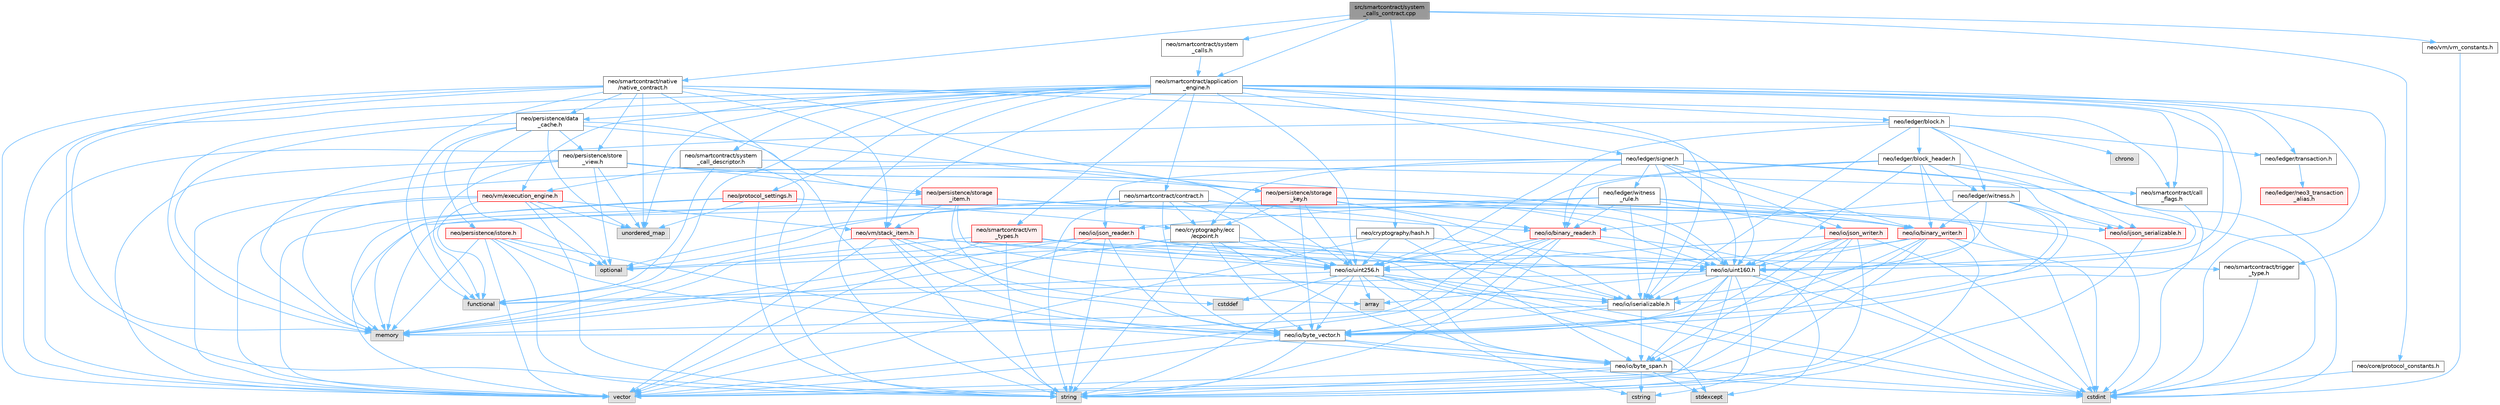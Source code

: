 digraph "src/smartcontract/system_calls_contract.cpp"
{
 // LATEX_PDF_SIZE
  bgcolor="transparent";
  edge [fontname=Helvetica,fontsize=10,labelfontname=Helvetica,labelfontsize=10];
  node [fontname=Helvetica,fontsize=10,shape=box,height=0.2,width=0.4];
  Node1 [id="Node000001",label="src/smartcontract/system\l_calls_contract.cpp",height=0.2,width=0.4,color="gray40", fillcolor="grey60", style="filled", fontcolor="black",tooltip=" "];
  Node1 -> Node2 [id="edge1_Node000001_Node000002",color="steelblue1",style="solid",tooltip=" "];
  Node2 [id="Node000002",label="neo/core/protocol_constants.h",height=0.2,width=0.4,color="grey40", fillcolor="white", style="filled",URL="$protocol__constants_8h.html",tooltip=" "];
  Node2 -> Node3 [id="edge2_Node000002_Node000003",color="steelblue1",style="solid",tooltip=" "];
  Node3 [id="Node000003",label="cstdint",height=0.2,width=0.4,color="grey60", fillcolor="#E0E0E0", style="filled",tooltip=" "];
  Node1 -> Node4 [id="edge3_Node000001_Node000004",color="steelblue1",style="solid",tooltip=" "];
  Node4 [id="Node000004",label="neo/cryptography/hash.h",height=0.2,width=0.4,color="grey40", fillcolor="white", style="filled",URL="$hash_8h.html",tooltip=" "];
  Node4 -> Node5 [id="edge4_Node000004_Node000005",color="steelblue1",style="solid",tooltip=" "];
  Node5 [id="Node000005",label="neo/io/byte_span.h",height=0.2,width=0.4,color="grey40", fillcolor="white", style="filled",URL="$io_2byte__span_8h.html",tooltip=" "];
  Node5 -> Node3 [id="edge5_Node000005_Node000003",color="steelblue1",style="solid",tooltip=" "];
  Node5 -> Node6 [id="edge6_Node000005_Node000006",color="steelblue1",style="solid",tooltip=" "];
  Node6 [id="Node000006",label="cstring",height=0.2,width=0.4,color="grey60", fillcolor="#E0E0E0", style="filled",tooltip=" "];
  Node5 -> Node7 [id="edge7_Node000005_Node000007",color="steelblue1",style="solid",tooltip=" "];
  Node7 [id="Node000007",label="stdexcept",height=0.2,width=0.4,color="grey60", fillcolor="#E0E0E0", style="filled",tooltip=" "];
  Node5 -> Node8 [id="edge8_Node000005_Node000008",color="steelblue1",style="solid",tooltip=" "];
  Node8 [id="Node000008",label="string",height=0.2,width=0.4,color="grey60", fillcolor="#E0E0E0", style="filled",tooltip=" "];
  Node5 -> Node9 [id="edge9_Node000005_Node000009",color="steelblue1",style="solid",tooltip=" "];
  Node9 [id="Node000009",label="vector",height=0.2,width=0.4,color="grey60", fillcolor="#E0E0E0", style="filled",tooltip=" "];
  Node4 -> Node10 [id="edge10_Node000004_Node000010",color="steelblue1",style="solid",tooltip=" "];
  Node10 [id="Node000010",label="neo/io/uint160.h",height=0.2,width=0.4,color="grey40", fillcolor="white", style="filled",URL="$uint160_8h.html",tooltip=" "];
  Node10 -> Node5 [id="edge11_Node000010_Node000005",color="steelblue1",style="solid",tooltip=" "];
  Node10 -> Node11 [id="edge12_Node000010_Node000011",color="steelblue1",style="solid",tooltip=" "];
  Node11 [id="Node000011",label="neo/io/byte_vector.h",height=0.2,width=0.4,color="grey40", fillcolor="white", style="filled",URL="$io_2byte__vector_8h.html",tooltip=" "];
  Node11 -> Node5 [id="edge13_Node000011_Node000005",color="steelblue1",style="solid",tooltip=" "];
  Node11 -> Node3 [id="edge14_Node000011_Node000003",color="steelblue1",style="solid",tooltip=" "];
  Node11 -> Node8 [id="edge15_Node000011_Node000008",color="steelblue1",style="solid",tooltip=" "];
  Node11 -> Node9 [id="edge16_Node000011_Node000009",color="steelblue1",style="solid",tooltip=" "];
  Node10 -> Node12 [id="edge17_Node000010_Node000012",color="steelblue1",style="solid",tooltip=" "];
  Node12 [id="Node000012",label="neo/io/iserializable.h",height=0.2,width=0.4,color="grey40", fillcolor="white", style="filled",URL="$iserializable_8h.html",tooltip=" "];
  Node12 -> Node5 [id="edge18_Node000012_Node000005",color="steelblue1",style="solid",tooltip=" "];
  Node12 -> Node11 [id="edge19_Node000012_Node000011",color="steelblue1",style="solid",tooltip=" "];
  Node12 -> Node13 [id="edge20_Node000012_Node000013",color="steelblue1",style="solid",tooltip=" "];
  Node13 [id="Node000013",label="memory",height=0.2,width=0.4,color="grey60", fillcolor="#E0E0E0", style="filled",tooltip=" "];
  Node10 -> Node14 [id="edge21_Node000010_Node000014",color="steelblue1",style="solid",tooltip=" "];
  Node14 [id="Node000014",label="array",height=0.2,width=0.4,color="grey60", fillcolor="#E0E0E0", style="filled",tooltip=" "];
  Node10 -> Node3 [id="edge22_Node000010_Node000003",color="steelblue1",style="solid",tooltip=" "];
  Node10 -> Node6 [id="edge23_Node000010_Node000006",color="steelblue1",style="solid",tooltip=" "];
  Node10 -> Node15 [id="edge24_Node000010_Node000015",color="steelblue1",style="solid",tooltip=" "];
  Node15 [id="Node000015",label="functional",height=0.2,width=0.4,color="grey60", fillcolor="#E0E0E0", style="filled",tooltip=" "];
  Node10 -> Node7 [id="edge25_Node000010_Node000007",color="steelblue1",style="solid",tooltip=" "];
  Node10 -> Node8 [id="edge26_Node000010_Node000008",color="steelblue1",style="solid",tooltip=" "];
  Node4 -> Node16 [id="edge27_Node000004_Node000016",color="steelblue1",style="solid",tooltip=" "];
  Node16 [id="Node000016",label="neo/io/uint256.h",height=0.2,width=0.4,color="grey40", fillcolor="white", style="filled",URL="$uint256_8h.html",tooltip=" "];
  Node16 -> Node5 [id="edge28_Node000016_Node000005",color="steelblue1",style="solid",tooltip=" "];
  Node16 -> Node11 [id="edge29_Node000016_Node000011",color="steelblue1",style="solid",tooltip=" "];
  Node16 -> Node12 [id="edge30_Node000016_Node000012",color="steelblue1",style="solid",tooltip=" "];
  Node16 -> Node14 [id="edge31_Node000016_Node000014",color="steelblue1",style="solid",tooltip=" "];
  Node16 -> Node17 [id="edge32_Node000016_Node000017",color="steelblue1",style="solid",tooltip=" "];
  Node17 [id="Node000017",label="cstddef",height=0.2,width=0.4,color="grey60", fillcolor="#E0E0E0", style="filled",tooltip=" "];
  Node16 -> Node3 [id="edge33_Node000016_Node000003",color="steelblue1",style="solid",tooltip=" "];
  Node16 -> Node6 [id="edge34_Node000016_Node000006",color="steelblue1",style="solid",tooltip=" "];
  Node16 -> Node15 [id="edge35_Node000016_Node000015",color="steelblue1",style="solid",tooltip=" "];
  Node16 -> Node7 [id="edge36_Node000016_Node000007",color="steelblue1",style="solid",tooltip=" "];
  Node16 -> Node8 [id="edge37_Node000016_Node000008",color="steelblue1",style="solid",tooltip=" "];
  Node4 -> Node18 [id="edge38_Node000004_Node000018",color="steelblue1",style="solid",tooltip=" "];
  Node18 [id="Node000018",label="optional",height=0.2,width=0.4,color="grey60", fillcolor="#E0E0E0", style="filled",tooltip=" "];
  Node4 -> Node9 [id="edge39_Node000004_Node000009",color="steelblue1",style="solid",tooltip=" "];
  Node1 -> Node19 [id="edge40_Node000001_Node000019",color="steelblue1",style="solid",tooltip=" "];
  Node19 [id="Node000019",label="neo/smartcontract/application\l_engine.h",height=0.2,width=0.4,color="grey40", fillcolor="white", style="filled",URL="$application__engine_8h.html",tooltip=" "];
  Node19 -> Node11 [id="edge41_Node000019_Node000011",color="steelblue1",style="solid",tooltip=" "];
  Node19 -> Node12 [id="edge42_Node000019_Node000012",color="steelblue1",style="solid",tooltip=" "];
  Node19 -> Node10 [id="edge43_Node000019_Node000010",color="steelblue1",style="solid",tooltip=" "];
  Node19 -> Node16 [id="edge44_Node000019_Node000016",color="steelblue1",style="solid",tooltip=" "];
  Node19 -> Node20 [id="edge45_Node000019_Node000020",color="steelblue1",style="solid",tooltip=" "];
  Node20 [id="Node000020",label="neo/ledger/block.h",height=0.2,width=0.4,color="grey40", fillcolor="white", style="filled",URL="$ledger_2block_8h.html",tooltip=" "];
  Node20 -> Node12 [id="edge46_Node000020_Node000012",color="steelblue1",style="solid",tooltip=" "];
  Node20 -> Node10 [id="edge47_Node000020_Node000010",color="steelblue1",style="solid",tooltip=" "];
  Node20 -> Node16 [id="edge48_Node000020_Node000016",color="steelblue1",style="solid",tooltip=" "];
  Node20 -> Node21 [id="edge49_Node000020_Node000021",color="steelblue1",style="solid",tooltip=" "];
  Node21 [id="Node000021",label="neo/ledger/block_header.h",height=0.2,width=0.4,color="grey40", fillcolor="white", style="filled",URL="$block__header_8h.html",tooltip=" "];
  Node21 -> Node22 [id="edge50_Node000021_Node000022",color="steelblue1",style="solid",tooltip=" "];
  Node22 [id="Node000022",label="neo/io/binary_reader.h",height=0.2,width=0.4,color="red", fillcolor="#FFF0F0", style="filled",URL="$binary__reader_8h.html",tooltip=" "];
  Node22 -> Node11 [id="edge51_Node000022_Node000011",color="steelblue1",style="solid",tooltip=" "];
  Node22 -> Node10 [id="edge52_Node000022_Node000010",color="steelblue1",style="solid",tooltip=" "];
  Node22 -> Node16 [id="edge53_Node000022_Node000016",color="steelblue1",style="solid",tooltip=" "];
  Node22 -> Node3 [id="edge54_Node000022_Node000003",color="steelblue1",style="solid",tooltip=" "];
  Node22 -> Node13 [id="edge55_Node000022_Node000013",color="steelblue1",style="solid",tooltip=" "];
  Node22 -> Node8 [id="edge56_Node000022_Node000008",color="steelblue1",style="solid",tooltip=" "];
  Node22 -> Node9 [id="edge57_Node000022_Node000009",color="steelblue1",style="solid",tooltip=" "];
  Node21 -> Node27 [id="edge58_Node000021_Node000027",color="steelblue1",style="solid",tooltip=" "];
  Node27 [id="Node000027",label="neo/io/binary_writer.h",height=0.2,width=0.4,color="red", fillcolor="#FFF0F0", style="filled",URL="$binary__writer_8h.html",tooltip=" "];
  Node27 -> Node5 [id="edge59_Node000027_Node000005",color="steelblue1",style="solid",tooltip=" "];
  Node27 -> Node11 [id="edge60_Node000027_Node000011",color="steelblue1",style="solid",tooltip=" "];
  Node27 -> Node10 [id="edge61_Node000027_Node000010",color="steelblue1",style="solid",tooltip=" "];
  Node27 -> Node16 [id="edge62_Node000027_Node000016",color="steelblue1",style="solid",tooltip=" "];
  Node27 -> Node3 [id="edge63_Node000027_Node000003",color="steelblue1",style="solid",tooltip=" "];
  Node27 -> Node8 [id="edge64_Node000027_Node000008",color="steelblue1",style="solid",tooltip=" "];
  Node27 -> Node9 [id="edge65_Node000027_Node000009",color="steelblue1",style="solid",tooltip=" "];
  Node21 -> Node29 [id="edge66_Node000021_Node000029",color="steelblue1",style="solid",tooltip=" "];
  Node29 [id="Node000029",label="neo/io/ijson_serializable.h",height=0.2,width=0.4,color="red", fillcolor="#FFF0F0", style="filled",URL="$ijson__serializable_8h.html",tooltip=" "];
  Node29 -> Node8 [id="edge67_Node000029_Node000008",color="steelblue1",style="solid",tooltip=" "];
  Node21 -> Node12 [id="edge68_Node000021_Node000012",color="steelblue1",style="solid",tooltip=" "];
  Node21 -> Node10 [id="edge69_Node000021_Node000010",color="steelblue1",style="solid",tooltip=" "];
  Node21 -> Node16 [id="edge70_Node000021_Node000016",color="steelblue1",style="solid",tooltip=" "];
  Node21 -> Node53 [id="edge71_Node000021_Node000053",color="steelblue1",style="solid",tooltip=" "];
  Node53 [id="Node000053",label="neo/ledger/witness.h",height=0.2,width=0.4,color="grey40", fillcolor="white", style="filled",URL="$ledger_2witness_8h.html",tooltip=" "];
  Node53 -> Node22 [id="edge72_Node000053_Node000022",color="steelblue1",style="solid",tooltip=" "];
  Node53 -> Node27 [id="edge73_Node000053_Node000027",color="steelblue1",style="solid",tooltip=" "];
  Node53 -> Node11 [id="edge74_Node000053_Node000011",color="steelblue1",style="solid",tooltip=" "];
  Node53 -> Node29 [id="edge75_Node000053_Node000029",color="steelblue1",style="solid",tooltip=" "];
  Node53 -> Node12 [id="edge76_Node000053_Node000012",color="steelblue1",style="solid",tooltip=" "];
  Node53 -> Node10 [id="edge77_Node000053_Node000010",color="steelblue1",style="solid",tooltip=" "];
  Node21 -> Node3 [id="edge78_Node000021_Node000003",color="steelblue1",style="solid",tooltip=" "];
  Node20 -> Node54 [id="edge79_Node000020_Node000054",color="steelblue1",style="solid",tooltip=" "];
  Node54 [id="Node000054",label="neo/ledger/transaction.h",height=0.2,width=0.4,color="grey40", fillcolor="white", style="filled",URL="$ledger_2transaction_8h.html",tooltip=" "];
  Node54 -> Node55 [id="edge80_Node000054_Node000055",color="steelblue1",style="solid",tooltip=" "];
  Node55 [id="Node000055",label="neo/ledger/neo3_transaction\l_alias.h",height=0.2,width=0.4,color="red", fillcolor="#FFF0F0", style="filled",URL="$neo3__transaction__alias_8h.html",tooltip=" "];
  Node20 -> Node53 [id="edge81_Node000020_Node000053",color="steelblue1",style="solid",tooltip=" "];
  Node20 -> Node68 [id="edge82_Node000020_Node000068",color="steelblue1",style="solid",tooltip=" "];
  Node68 [id="Node000068",label="chrono",height=0.2,width=0.4,color="grey60", fillcolor="#E0E0E0", style="filled",tooltip=" "];
  Node20 -> Node9 [id="edge83_Node000020_Node000009",color="steelblue1",style="solid",tooltip=" "];
  Node19 -> Node58 [id="edge84_Node000019_Node000058",color="steelblue1",style="solid",tooltip=" "];
  Node58 [id="Node000058",label="neo/ledger/signer.h",height=0.2,width=0.4,color="grey40", fillcolor="white", style="filled",URL="$signer_8h.html",tooltip=" "];
  Node58 -> Node59 [id="edge85_Node000058_Node000059",color="steelblue1",style="solid",tooltip=" "];
  Node59 [id="Node000059",label="neo/cryptography/ecc\l/ecpoint.h",height=0.2,width=0.4,color="grey40", fillcolor="white", style="filled",URL="$ecpoint_8h.html",tooltip=" "];
  Node59 -> Node5 [id="edge86_Node000059_Node000005",color="steelblue1",style="solid",tooltip=" "];
  Node59 -> Node11 [id="edge87_Node000059_Node000011",color="steelblue1",style="solid",tooltip=" "];
  Node59 -> Node12 [id="edge88_Node000059_Node000012",color="steelblue1",style="solid",tooltip=" "];
  Node59 -> Node16 [id="edge89_Node000059_Node000016",color="steelblue1",style="solid",tooltip=" "];
  Node59 -> Node13 [id="edge90_Node000059_Node000013",color="steelblue1",style="solid",tooltip=" "];
  Node59 -> Node8 [id="edge91_Node000059_Node000008",color="steelblue1",style="solid",tooltip=" "];
  Node58 -> Node22 [id="edge92_Node000058_Node000022",color="steelblue1",style="solid",tooltip=" "];
  Node58 -> Node27 [id="edge93_Node000058_Node000027",color="steelblue1",style="solid",tooltip=" "];
  Node58 -> Node29 [id="edge94_Node000058_Node000029",color="steelblue1",style="solid",tooltip=" "];
  Node58 -> Node12 [id="edge95_Node000058_Node000012",color="steelblue1",style="solid",tooltip=" "];
  Node58 -> Node60 [id="edge96_Node000058_Node000060",color="steelblue1",style="solid",tooltip=" "];
  Node60 [id="Node000060",label="neo/io/json_reader.h",height=0.2,width=0.4,color="red", fillcolor="#FFF0F0", style="filled",URL="$json__reader_8h.html",tooltip=" "];
  Node60 -> Node11 [id="edge97_Node000060_Node000011",color="steelblue1",style="solid",tooltip=" "];
  Node60 -> Node10 [id="edge98_Node000060_Node000010",color="steelblue1",style="solid",tooltip=" "];
  Node60 -> Node16 [id="edge99_Node000060_Node000016",color="steelblue1",style="solid",tooltip=" "];
  Node60 -> Node3 [id="edge100_Node000060_Node000003",color="steelblue1",style="solid",tooltip=" "];
  Node60 -> Node13 [id="edge101_Node000060_Node000013",color="steelblue1",style="solid",tooltip=" "];
  Node60 -> Node18 [id="edge102_Node000060_Node000018",color="steelblue1",style="solid",tooltip=" "];
  Node60 -> Node8 [id="edge103_Node000060_Node000008",color="steelblue1",style="solid",tooltip=" "];
  Node60 -> Node9 [id="edge104_Node000060_Node000009",color="steelblue1",style="solid",tooltip=" "];
  Node58 -> Node61 [id="edge105_Node000058_Node000061",color="steelblue1",style="solid",tooltip=" "];
  Node61 [id="Node000061",label="neo/io/json_writer.h",height=0.2,width=0.4,color="red", fillcolor="#FFF0F0", style="filled",URL="$json__writer_8h.html",tooltip=" "];
  Node61 -> Node5 [id="edge106_Node000061_Node000005",color="steelblue1",style="solid",tooltip=" "];
  Node61 -> Node11 [id="edge107_Node000061_Node000011",color="steelblue1",style="solid",tooltip=" "];
  Node61 -> Node10 [id="edge108_Node000061_Node000010",color="steelblue1",style="solid",tooltip=" "];
  Node61 -> Node16 [id="edge109_Node000061_Node000016",color="steelblue1",style="solid",tooltip=" "];
  Node61 -> Node3 [id="edge110_Node000061_Node000003",color="steelblue1",style="solid",tooltip=" "];
  Node61 -> Node8 [id="edge111_Node000061_Node000008",color="steelblue1",style="solid",tooltip=" "];
  Node61 -> Node9 [id="edge112_Node000061_Node000009",color="steelblue1",style="solid",tooltip=" "];
  Node58 -> Node10 [id="edge113_Node000058_Node000010",color="steelblue1",style="solid",tooltip=" "];
  Node58 -> Node62 [id="edge114_Node000058_Node000062",color="steelblue1",style="solid",tooltip=" "];
  Node62 [id="Node000062",label="neo/ledger/witness\l_rule.h",height=0.2,width=0.4,color="grey40", fillcolor="white", style="filled",URL="$witness__rule_8h.html",tooltip=" "];
  Node62 -> Node22 [id="edge115_Node000062_Node000022",color="steelblue1",style="solid",tooltip=" "];
  Node62 -> Node27 [id="edge116_Node000062_Node000027",color="steelblue1",style="solid",tooltip=" "];
  Node62 -> Node29 [id="edge117_Node000062_Node000029",color="steelblue1",style="solid",tooltip=" "];
  Node62 -> Node12 [id="edge118_Node000062_Node000012",color="steelblue1",style="solid",tooltip=" "];
  Node62 -> Node60 [id="edge119_Node000062_Node000060",color="steelblue1",style="solid",tooltip=" "];
  Node62 -> Node61 [id="edge120_Node000062_Node000061",color="steelblue1",style="solid",tooltip=" "];
  Node62 -> Node13 [id="edge121_Node000062_Node000013",color="steelblue1",style="solid",tooltip=" "];
  Node58 -> Node3 [id="edge122_Node000058_Node000003",color="steelblue1",style="solid",tooltip=" "];
  Node58 -> Node9 [id="edge123_Node000058_Node000009",color="steelblue1",style="solid",tooltip=" "];
  Node19 -> Node54 [id="edge124_Node000019_Node000054",color="steelblue1",style="solid",tooltip=" "];
  Node19 -> Node69 [id="edge125_Node000019_Node000069",color="steelblue1",style="solid",tooltip=" "];
  Node69 [id="Node000069",label="neo/persistence/data\l_cache.h",height=0.2,width=0.4,color="grey40", fillcolor="white", style="filled",URL="$data__cache_8h.html",tooltip=" "];
  Node69 -> Node70 [id="edge126_Node000069_Node000070",color="steelblue1",style="solid",tooltip=" "];
  Node70 [id="Node000070",label="neo/persistence/istore.h",height=0.2,width=0.4,color="red", fillcolor="#FFF0F0", style="filled",URL="$istore_8h.html",tooltip=" "];
  Node70 -> Node5 [id="edge127_Node000070_Node000005",color="steelblue1",style="solid",tooltip=" "];
  Node70 -> Node11 [id="edge128_Node000070_Node000011",color="steelblue1",style="solid",tooltip=" "];
  Node70 -> Node13 [id="edge129_Node000070_Node000013",color="steelblue1",style="solid",tooltip=" "];
  Node70 -> Node18 [id="edge130_Node000070_Node000018",color="steelblue1",style="solid",tooltip=" "];
  Node70 -> Node8 [id="edge131_Node000070_Node000008",color="steelblue1",style="solid",tooltip=" "];
  Node70 -> Node9 [id="edge132_Node000070_Node000009",color="steelblue1",style="solid",tooltip=" "];
  Node69 -> Node71 [id="edge133_Node000069_Node000071",color="steelblue1",style="solid",tooltip=" "];
  Node71 [id="Node000071",label="neo/persistence/storage\l_item.h",height=0.2,width=0.4,color="red", fillcolor="#FFF0F0", style="filled",URL="$persistence_2storage__item_8h.html",tooltip=" "];
  Node71 -> Node22 [id="edge134_Node000071_Node000022",color="steelblue1",style="solid",tooltip=" "];
  Node71 -> Node27 [id="edge135_Node000071_Node000027",color="steelblue1",style="solid",tooltip=" "];
  Node71 -> Node11 [id="edge136_Node000071_Node000011",color="steelblue1",style="solid",tooltip=" "];
  Node71 -> Node12 [id="edge137_Node000071_Node000012",color="steelblue1",style="solid",tooltip=" "];
  Node71 -> Node72 [id="edge138_Node000071_Node000072",color="steelblue1",style="solid",tooltip=" "];
  Node72 [id="Node000072",label="neo/vm/stack_item.h",height=0.2,width=0.4,color="red", fillcolor="#FFF0F0", style="filled",URL="$stack__item_8h.html",tooltip=" "];
  Node72 -> Node11 [id="edge139_Node000072_Node000011",color="steelblue1",style="solid",tooltip=" "];
  Node72 -> Node10 [id="edge140_Node000072_Node000010",color="steelblue1",style="solid",tooltip=" "];
  Node72 -> Node16 [id="edge141_Node000072_Node000016",color="steelblue1",style="solid",tooltip=" "];
  Node72 -> Node14 [id="edge142_Node000072_Node000014",color="steelblue1",style="solid",tooltip=" "];
  Node72 -> Node17 [id="edge143_Node000072_Node000017",color="steelblue1",style="solid",tooltip=" "];
  Node72 -> Node13 [id="edge144_Node000072_Node000013",color="steelblue1",style="solid",tooltip=" "];
  Node72 -> Node8 [id="edge145_Node000072_Node000008",color="steelblue1",style="solid",tooltip=" "];
  Node72 -> Node9 [id="edge146_Node000072_Node000009",color="steelblue1",style="solid",tooltip=" "];
  Node71 -> Node13 [id="edge147_Node000071_Node000013",color="steelblue1",style="solid",tooltip=" "];
  Node69 -> Node77 [id="edge148_Node000069_Node000077",color="steelblue1",style="solid",tooltip=" "];
  Node77 [id="Node000077",label="neo/persistence/storage\l_key.h",height=0.2,width=0.4,color="red", fillcolor="#FFF0F0", style="filled",URL="$persistence_2storage__key_8h.html",tooltip=" "];
  Node77 -> Node59 [id="edge149_Node000077_Node000059",color="steelblue1",style="solid",tooltip=" "];
  Node77 -> Node22 [id="edge150_Node000077_Node000022",color="steelblue1",style="solid",tooltip=" "];
  Node77 -> Node27 [id="edge151_Node000077_Node000027",color="steelblue1",style="solid",tooltip=" "];
  Node77 -> Node11 [id="edge152_Node000077_Node000011",color="steelblue1",style="solid",tooltip=" "];
  Node77 -> Node12 [id="edge153_Node000077_Node000012",color="steelblue1",style="solid",tooltip=" "];
  Node77 -> Node10 [id="edge154_Node000077_Node000010",color="steelblue1",style="solid",tooltip=" "];
  Node77 -> Node16 [id="edge155_Node000077_Node000016",color="steelblue1",style="solid",tooltip=" "];
  Node77 -> Node3 [id="edge156_Node000077_Node000003",color="steelblue1",style="solid",tooltip=" "];
  Node77 -> Node18 [id="edge157_Node000077_Node000018",color="steelblue1",style="solid",tooltip=" "];
  Node69 -> Node80 [id="edge158_Node000069_Node000080",color="steelblue1",style="solid",tooltip=" "];
  Node80 [id="Node000080",label="neo/persistence/store\l_view.h",height=0.2,width=0.4,color="grey40", fillcolor="white", style="filled",URL="$store__view_8h.html",tooltip=" "];
  Node80 -> Node10 [id="edge159_Node000080_Node000010",color="steelblue1",style="solid",tooltip=" "];
  Node80 -> Node16 [id="edge160_Node000080_Node000016",color="steelblue1",style="solid",tooltip=" "];
  Node80 -> Node71 [id="edge161_Node000080_Node000071",color="steelblue1",style="solid",tooltip=" "];
  Node80 -> Node77 [id="edge162_Node000080_Node000077",color="steelblue1",style="solid",tooltip=" "];
  Node80 -> Node15 [id="edge163_Node000080_Node000015",color="steelblue1",style="solid",tooltip=" "];
  Node80 -> Node13 [id="edge164_Node000080_Node000013",color="steelblue1",style="solid",tooltip=" "];
  Node80 -> Node18 [id="edge165_Node000080_Node000018",color="steelblue1",style="solid",tooltip=" "];
  Node80 -> Node40 [id="edge166_Node000080_Node000040",color="steelblue1",style="solid",tooltip=" "];
  Node40 [id="Node000040",label="unordered_map",height=0.2,width=0.4,color="grey60", fillcolor="#E0E0E0", style="filled",tooltip=" "];
  Node80 -> Node9 [id="edge167_Node000080_Node000009",color="steelblue1",style="solid",tooltip=" "];
  Node69 -> Node15 [id="edge168_Node000069_Node000015",color="steelblue1",style="solid",tooltip=" "];
  Node69 -> Node13 [id="edge169_Node000069_Node000013",color="steelblue1",style="solid",tooltip=" "];
  Node69 -> Node18 [id="edge170_Node000069_Node000018",color="steelblue1",style="solid",tooltip=" "];
  Node69 -> Node40 [id="edge171_Node000069_Node000040",color="steelblue1",style="solid",tooltip=" "];
  Node19 -> Node81 [id="edge172_Node000019_Node000081",color="steelblue1",style="solid",tooltip=" "];
  Node81 [id="Node000081",label="neo/protocol_settings.h",height=0.2,width=0.4,color="red", fillcolor="#FFF0F0", style="filled",URL="$protocol__settings_8h.html",tooltip=" "];
  Node81 -> Node59 [id="edge173_Node000081_Node000059",color="steelblue1",style="solid",tooltip=" "];
  Node81 -> Node3 [id="edge174_Node000081_Node000003",color="steelblue1",style="solid",tooltip=" "];
  Node81 -> Node13 [id="edge175_Node000081_Node000013",color="steelblue1",style="solid",tooltip=" "];
  Node81 -> Node8 [id="edge176_Node000081_Node000008",color="steelblue1",style="solid",tooltip=" "];
  Node81 -> Node40 [id="edge177_Node000081_Node000040",color="steelblue1",style="solid",tooltip=" "];
  Node81 -> Node9 [id="edge178_Node000081_Node000009",color="steelblue1",style="solid",tooltip=" "];
  Node19 -> Node83 [id="edge179_Node000019_Node000083",color="steelblue1",style="solid",tooltip=" "];
  Node83 [id="Node000083",label="neo/smartcontract/call\l_flags.h",height=0.2,width=0.4,color="grey40", fillcolor="white", style="filled",URL="$call__flags_8h.html",tooltip=" "];
  Node83 -> Node3 [id="edge180_Node000083_Node000003",color="steelblue1",style="solid",tooltip=" "];
  Node19 -> Node84 [id="edge181_Node000019_Node000084",color="steelblue1",style="solid",tooltip=" "];
  Node84 [id="Node000084",label="neo/smartcontract/contract.h",height=0.2,width=0.4,color="grey40", fillcolor="white", style="filled",URL="$contract_8h.html",tooltip=" "];
  Node84 -> Node59 [id="edge182_Node000084_Node000059",color="steelblue1",style="solid",tooltip=" "];
  Node84 -> Node11 [id="edge183_Node000084_Node000011",color="steelblue1",style="solid",tooltip=" "];
  Node84 -> Node12 [id="edge184_Node000084_Node000012",color="steelblue1",style="solid",tooltip=" "];
  Node84 -> Node10 [id="edge185_Node000084_Node000010",color="steelblue1",style="solid",tooltip=" "];
  Node84 -> Node16 [id="edge186_Node000084_Node000016",color="steelblue1",style="solid",tooltip=" "];
  Node84 -> Node18 [id="edge187_Node000084_Node000018",color="steelblue1",style="solid",tooltip=" "];
  Node84 -> Node8 [id="edge188_Node000084_Node000008",color="steelblue1",style="solid",tooltip=" "];
  Node84 -> Node9 [id="edge189_Node000084_Node000009",color="steelblue1",style="solid",tooltip=" "];
  Node19 -> Node85 [id="edge190_Node000019_Node000085",color="steelblue1",style="solid",tooltip=" "];
  Node85 [id="Node000085",label="neo/smartcontract/system\l_call_descriptor.h",height=0.2,width=0.4,color="grey40", fillcolor="white", style="filled",URL="$system__call__descriptor_8h.html",tooltip=" "];
  Node85 -> Node83 [id="edge191_Node000085_Node000083",color="steelblue1",style="solid",tooltip=" "];
  Node85 -> Node86 [id="edge192_Node000085_Node000086",color="steelblue1",style="solid",tooltip=" "];
  Node86 [id="Node000086",label="neo/vm/execution_engine.h",height=0.2,width=0.4,color="red", fillcolor="#FFF0F0", style="filled",URL="$execution__engine_8h.html",tooltip=" "];
  Node86 -> Node72 [id="edge193_Node000086_Node000072",color="steelblue1",style="solid",tooltip=" "];
  Node86 -> Node15 [id="edge194_Node000086_Node000015",color="steelblue1",style="solid",tooltip=" "];
  Node86 -> Node13 [id="edge195_Node000086_Node000013",color="steelblue1",style="solid",tooltip=" "];
  Node86 -> Node18 [id="edge196_Node000086_Node000018",color="steelblue1",style="solid",tooltip=" "];
  Node86 -> Node8 [id="edge197_Node000086_Node000008",color="steelblue1",style="solid",tooltip=" "];
  Node86 -> Node40 [id="edge198_Node000086_Node000040",color="steelblue1",style="solid",tooltip=" "];
  Node86 -> Node9 [id="edge199_Node000086_Node000009",color="steelblue1",style="solid",tooltip=" "];
  Node85 -> Node15 [id="edge200_Node000085_Node000015",color="steelblue1",style="solid",tooltip=" "];
  Node85 -> Node8 [id="edge201_Node000085_Node000008",color="steelblue1",style="solid",tooltip=" "];
  Node19 -> Node100 [id="edge202_Node000019_Node000100",color="steelblue1",style="solid",tooltip=" "];
  Node100 [id="Node000100",label="neo/smartcontract/trigger\l_type.h",height=0.2,width=0.4,color="grey40", fillcolor="white", style="filled",URL="$trigger__type_8h.html",tooltip=" "];
  Node100 -> Node3 [id="edge203_Node000100_Node000003",color="steelblue1",style="solid",tooltip=" "];
  Node19 -> Node101 [id="edge204_Node000019_Node000101",color="steelblue1",style="solid",tooltip=" "];
  Node101 [id="Node000101",label="neo/smartcontract/vm\l_types.h",height=0.2,width=0.4,color="red", fillcolor="#FFF0F0", style="filled",URL="$vm__types_8h.html",tooltip=" "];
  Node101 -> Node10 [id="edge205_Node000101_Node000010",color="steelblue1",style="solid",tooltip=" "];
  Node101 -> Node16 [id="edge206_Node000101_Node000016",color="steelblue1",style="solid",tooltip=" "];
  Node101 -> Node100 [id="edge207_Node000101_Node000100",color="steelblue1",style="solid",tooltip=" "];
  Node101 -> Node13 [id="edge208_Node000101_Node000013",color="steelblue1",style="solid",tooltip=" "];
  Node101 -> Node8 [id="edge209_Node000101_Node000008",color="steelblue1",style="solid",tooltip=" "];
  Node101 -> Node9 [id="edge210_Node000101_Node000009",color="steelblue1",style="solid",tooltip=" "];
  Node19 -> Node86 [id="edge211_Node000019_Node000086",color="steelblue1",style="solid",tooltip=" "];
  Node19 -> Node72 [id="edge212_Node000019_Node000072",color="steelblue1",style="solid",tooltip=" "];
  Node19 -> Node3 [id="edge213_Node000019_Node000003",color="steelblue1",style="solid",tooltip=" "];
  Node19 -> Node15 [id="edge214_Node000019_Node000015",color="steelblue1",style="solid",tooltip=" "];
  Node19 -> Node13 [id="edge215_Node000019_Node000013",color="steelblue1",style="solid",tooltip=" "];
  Node19 -> Node8 [id="edge216_Node000019_Node000008",color="steelblue1",style="solid",tooltip=" "];
  Node19 -> Node40 [id="edge217_Node000019_Node000040",color="steelblue1",style="solid",tooltip=" "];
  Node19 -> Node9 [id="edge218_Node000019_Node000009",color="steelblue1",style="solid",tooltip=" "];
  Node1 -> Node102 [id="edge219_Node000001_Node000102",color="steelblue1",style="solid",tooltip=" "];
  Node102 [id="Node000102",label="neo/smartcontract/native\l/native_contract.h",height=0.2,width=0.4,color="grey40", fillcolor="white", style="filled",URL="$native_2native__contract_8h.html",tooltip=" "];
  Node102 -> Node11 [id="edge220_Node000102_Node000011",color="steelblue1",style="solid",tooltip=" "];
  Node102 -> Node10 [id="edge221_Node000102_Node000010",color="steelblue1",style="solid",tooltip=" "];
  Node102 -> Node69 [id="edge222_Node000102_Node000069",color="steelblue1",style="solid",tooltip=" "];
  Node102 -> Node77 [id="edge223_Node000102_Node000077",color="steelblue1",style="solid",tooltip=" "];
  Node102 -> Node80 [id="edge224_Node000102_Node000080",color="steelblue1",style="solid",tooltip=" "];
  Node102 -> Node83 [id="edge225_Node000102_Node000083",color="steelblue1",style="solid",tooltip=" "];
  Node102 -> Node72 [id="edge226_Node000102_Node000072",color="steelblue1",style="solid",tooltip=" "];
  Node102 -> Node15 [id="edge227_Node000102_Node000015",color="steelblue1",style="solid",tooltip=" "];
  Node102 -> Node13 [id="edge228_Node000102_Node000013",color="steelblue1",style="solid",tooltip=" "];
  Node102 -> Node8 [id="edge229_Node000102_Node000008",color="steelblue1",style="solid",tooltip=" "];
  Node102 -> Node40 [id="edge230_Node000102_Node000040",color="steelblue1",style="solid",tooltip=" "];
  Node102 -> Node9 [id="edge231_Node000102_Node000009",color="steelblue1",style="solid",tooltip=" "];
  Node1 -> Node103 [id="edge232_Node000001_Node000103",color="steelblue1",style="solid",tooltip=" "];
  Node103 [id="Node000103",label="neo/smartcontract/system\l_calls.h",height=0.2,width=0.4,color="grey40", fillcolor="white", style="filled",URL="$system__calls_8h.html",tooltip=" "];
  Node103 -> Node19 [id="edge233_Node000103_Node000019",color="steelblue1",style="solid",tooltip=" "];
  Node1 -> Node104 [id="edge234_Node000001_Node000104",color="steelblue1",style="solid",tooltip=" "];
  Node104 [id="Node000104",label="neo/vm/vm_constants.h",height=0.2,width=0.4,color="grey40", fillcolor="white", style="filled",URL="$vm__constants_8h.html",tooltip=" "];
  Node104 -> Node3 [id="edge235_Node000104_Node000003",color="steelblue1",style="solid",tooltip=" "];
}
